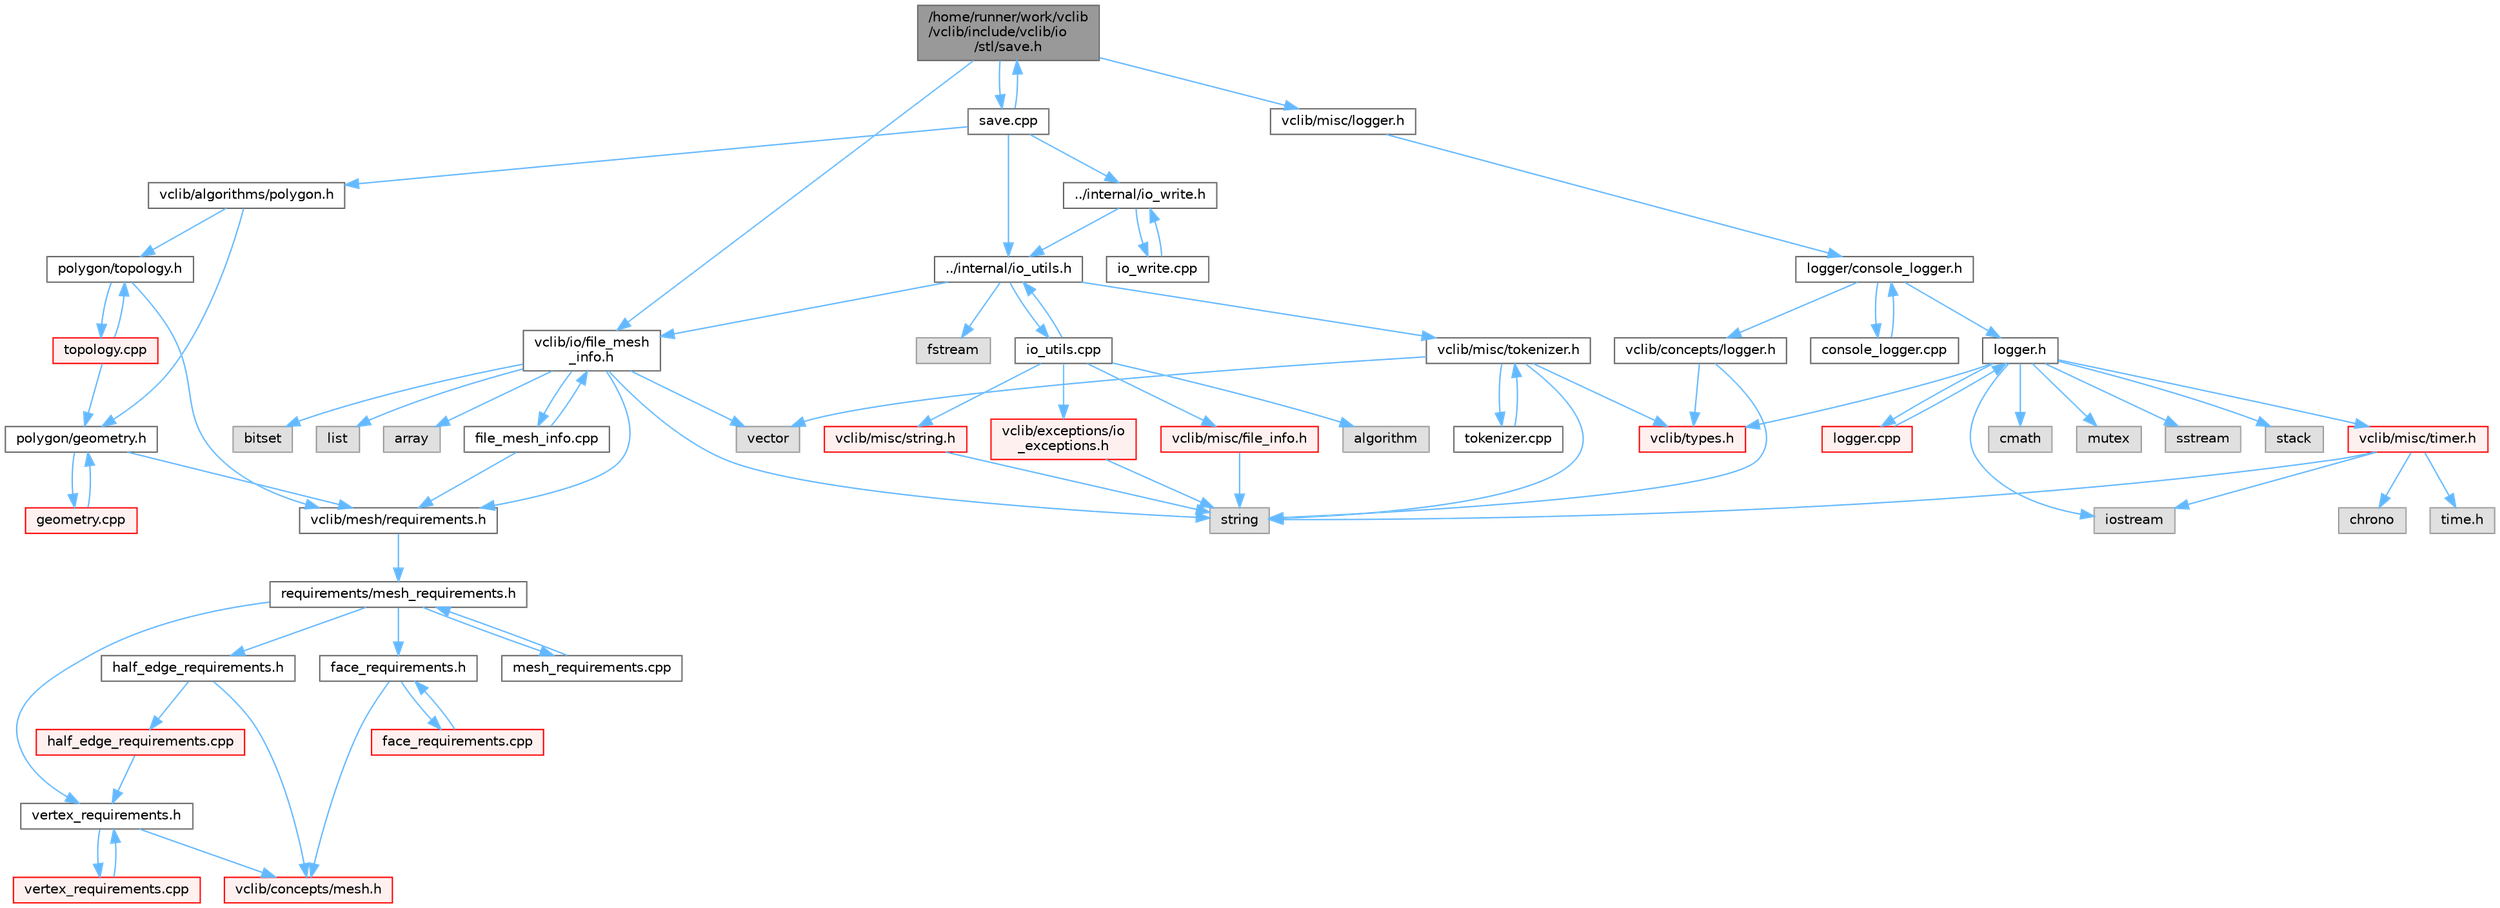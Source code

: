digraph "/home/runner/work/vclib/vclib/include/vclib/io/stl/save.h"
{
 // LATEX_PDF_SIZE
  bgcolor="transparent";
  edge [fontname=Helvetica,fontsize=10,labelfontname=Helvetica,labelfontsize=10];
  node [fontname=Helvetica,fontsize=10,shape=box,height=0.2,width=0.4];
  Node1 [label="/home/runner/work/vclib\l/vclib/include/vclib/io\l/stl/save.h",height=0.2,width=0.4,color="gray40", fillcolor="grey60", style="filled", fontcolor="black",tooltip=" "];
  Node1 -> Node2 [color="steelblue1",style="solid"];
  Node2 [label="vclib/io/file_mesh\l_info.h",height=0.2,width=0.4,color="grey40", fillcolor="white", style="filled",URL="$file__mesh__info_8h.html",tooltip=" "];
  Node2 -> Node3 [color="steelblue1",style="solid"];
  Node3 [label="array",height=0.2,width=0.4,color="grey60", fillcolor="#E0E0E0", style="filled",tooltip=" "];
  Node2 -> Node4 [color="steelblue1",style="solid"];
  Node4 [label="list",height=0.2,width=0.4,color="grey60", fillcolor="#E0E0E0", style="filled",tooltip=" "];
  Node2 -> Node5 [color="steelblue1",style="solid"];
  Node5 [label="string",height=0.2,width=0.4,color="grey60", fillcolor="#E0E0E0", style="filled",tooltip=" "];
  Node2 -> Node6 [color="steelblue1",style="solid"];
  Node6 [label="vector",height=0.2,width=0.4,color="grey60", fillcolor="#E0E0E0", style="filled",tooltip=" "];
  Node2 -> Node7 [color="steelblue1",style="solid"];
  Node7 [label="bitset",height=0.2,width=0.4,color="grey60", fillcolor="#E0E0E0", style="filled",tooltip=" "];
  Node2 -> Node8 [color="steelblue1",style="solid"];
  Node8 [label="vclib/mesh/requirements.h",height=0.2,width=0.4,color="grey40", fillcolor="white", style="filled",URL="$requirements_8h.html",tooltip=" "];
  Node8 -> Node9 [color="steelblue1",style="solid"];
  Node9 [label="requirements/mesh_requirements.h",height=0.2,width=0.4,color="grey40", fillcolor="white", style="filled",URL="$mesh__requirements_8h.html",tooltip=" "];
  Node9 -> Node10 [color="steelblue1",style="solid"];
  Node10 [label="half_edge_requirements.h",height=0.2,width=0.4,color="grey40", fillcolor="white", style="filled",URL="$half__edge__requirements_8h.html",tooltip=" "];
  Node10 -> Node11 [color="steelblue1",style="solid"];
  Node11 [label="vclib/concepts/mesh.h",height=0.2,width=0.4,color="red", fillcolor="#FFF0F0", style="filled",URL="$concepts_2mesh_8h.html",tooltip=" "];
  Node10 -> Node75 [color="steelblue1",style="solid"];
  Node75 [label="half_edge_requirements.cpp",height=0.2,width=0.4,color="red", fillcolor="#FFF0F0", style="filled",URL="$half__edge__requirements_8cpp.html",tooltip=" "];
  Node75 -> Node76 [color="steelblue1",style="solid"];
  Node76 [label="vertex_requirements.h",height=0.2,width=0.4,color="grey40", fillcolor="white", style="filled",URL="$vertex__requirements_8h.html",tooltip=" "];
  Node76 -> Node11 [color="steelblue1",style="solid"];
  Node76 -> Node77 [color="steelblue1",style="solid"];
  Node77 [label="vertex_requirements.cpp",height=0.2,width=0.4,color="red", fillcolor="#FFF0F0", style="filled",URL="$vertex__requirements_8cpp.html",tooltip=" "];
  Node77 -> Node76 [color="steelblue1",style="solid"];
  Node9 -> Node156 [color="steelblue1",style="solid"];
  Node156 [label="face_requirements.h",height=0.2,width=0.4,color="grey40", fillcolor="white", style="filled",URL="$face__requirements_8h.html",tooltip=" "];
  Node156 -> Node11 [color="steelblue1",style="solid"];
  Node156 -> Node157 [color="steelblue1",style="solid"];
  Node157 [label="face_requirements.cpp",height=0.2,width=0.4,color="red", fillcolor="#FFF0F0", style="filled",URL="$face__requirements_8cpp.html",tooltip=" "];
  Node157 -> Node156 [color="steelblue1",style="solid"];
  Node9 -> Node76 [color="steelblue1",style="solid"];
  Node9 -> Node181 [color="steelblue1",style="solid"];
  Node181 [label="mesh_requirements.cpp",height=0.2,width=0.4,color="grey40", fillcolor="white", style="filled",URL="$mesh__requirements_8cpp.html",tooltip=" "];
  Node181 -> Node9 [color="steelblue1",style="solid"];
  Node2 -> Node182 [color="steelblue1",style="solid"];
  Node182 [label="file_mesh_info.cpp",height=0.2,width=0.4,color="grey40", fillcolor="white", style="filled",URL="$file__mesh__info_8cpp.html",tooltip=" "];
  Node182 -> Node2 [color="steelblue1",style="solid"];
  Node182 -> Node8 [color="steelblue1",style="solid"];
  Node1 -> Node183 [color="steelblue1",style="solid"];
  Node183 [label="vclib/misc/logger.h",height=0.2,width=0.4,color="grey40", fillcolor="white", style="filled",URL="$misc_2logger_8h.html",tooltip=" "];
  Node183 -> Node184 [color="steelblue1",style="solid"];
  Node184 [label="logger/console_logger.h",height=0.2,width=0.4,color="grey40", fillcolor="white", style="filled",URL="$console__logger_8h.html",tooltip=" "];
  Node184 -> Node185 [color="steelblue1",style="solid"];
  Node185 [label="logger.h",height=0.2,width=0.4,color="grey40", fillcolor="white", style="filled",URL="$misc_2logger_2logger_8h.html",tooltip=" "];
  Node185 -> Node41 [color="steelblue1",style="solid"];
  Node41 [label="cmath",height=0.2,width=0.4,color="grey60", fillcolor="#E0E0E0", style="filled",tooltip=" "];
  Node185 -> Node186 [color="steelblue1",style="solid"];
  Node186 [label="iostream",height=0.2,width=0.4,color="grey60", fillcolor="#E0E0E0", style="filled",tooltip=" "];
  Node185 -> Node187 [color="steelblue1",style="solid"];
  Node187 [label="mutex",height=0.2,width=0.4,color="grey60", fillcolor="#E0E0E0", style="filled",tooltip=" "];
  Node185 -> Node188 [color="steelblue1",style="solid"];
  Node188 [label="sstream",height=0.2,width=0.4,color="grey60", fillcolor="#E0E0E0", style="filled",tooltip=" "];
  Node185 -> Node189 [color="steelblue1",style="solid"];
  Node189 [label="stack",height=0.2,width=0.4,color="grey60", fillcolor="#E0E0E0", style="filled",tooltip=" "];
  Node185 -> Node190 [color="steelblue1",style="solid"];
  Node190 [label="vclib/misc/timer.h",height=0.2,width=0.4,color="red", fillcolor="#FFF0F0", style="filled",URL="$timer_8h.html",tooltip=" "];
  Node190 -> Node191 [color="steelblue1",style="solid"];
  Node191 [label="chrono",height=0.2,width=0.4,color="grey60", fillcolor="#E0E0E0", style="filled",tooltip=" "];
  Node190 -> Node186 [color="steelblue1",style="solid"];
  Node190 -> Node5 [color="steelblue1",style="solid"];
  Node190 -> Node192 [color="steelblue1",style="solid"];
  Node192 [label="time.h",height=0.2,width=0.4,color="grey60", fillcolor="#E0E0E0", style="filled",tooltip=" "];
  Node185 -> Node15 [color="steelblue1",style="solid"];
  Node15 [label="vclib/types.h",height=0.2,width=0.4,color="red", fillcolor="#FFF0F0", style="filled",URL="$types_8h.html",tooltip=" "];
  Node185 -> Node194 [color="steelblue1",style="solid"];
  Node194 [label="logger.cpp",height=0.2,width=0.4,color="red", fillcolor="#FFF0F0", style="filled",URL="$logger_8cpp.html",tooltip=" "];
  Node194 -> Node185 [color="steelblue1",style="solid"];
  Node184 -> Node196 [color="steelblue1",style="solid"];
  Node196 [label="vclib/concepts/logger.h",height=0.2,width=0.4,color="grey40", fillcolor="white", style="filled",URL="$concepts_2logger_8h.html",tooltip=" "];
  Node196 -> Node5 [color="steelblue1",style="solid"];
  Node196 -> Node15 [color="steelblue1",style="solid"];
  Node184 -> Node197 [color="steelblue1",style="solid"];
  Node197 [label="console_logger.cpp",height=0.2,width=0.4,color="grey40", fillcolor="white", style="filled",URL="$console__logger_8cpp.html",tooltip=" "];
  Node197 -> Node184 [color="steelblue1",style="solid"];
  Node1 -> Node198 [color="steelblue1",style="solid"];
  Node198 [label="save.cpp",height=0.2,width=0.4,color="grey40", fillcolor="white", style="filled",URL="$stl_2save_8cpp.html",tooltip=" "];
  Node198 -> Node1 [color="steelblue1",style="solid"];
  Node198 -> Node199 [color="steelblue1",style="solid"];
  Node199 [label="../internal/io_utils.h",height=0.2,width=0.4,color="grey40", fillcolor="white", style="filled",URL="$io__utils_8h.html",tooltip=" "];
  Node199 -> Node200 [color="steelblue1",style="solid"];
  Node200 [label="fstream",height=0.2,width=0.4,color="grey60", fillcolor="#E0E0E0", style="filled",tooltip=" "];
  Node199 -> Node2 [color="steelblue1",style="solid"];
  Node199 -> Node201 [color="steelblue1",style="solid"];
  Node201 [label="vclib/misc/tokenizer.h",height=0.2,width=0.4,color="grey40", fillcolor="white", style="filled",URL="$tokenizer_8h.html",tooltip=" "];
  Node201 -> Node5 [color="steelblue1",style="solid"];
  Node201 -> Node6 [color="steelblue1",style="solid"];
  Node201 -> Node15 [color="steelblue1",style="solid"];
  Node201 -> Node202 [color="steelblue1",style="solid"];
  Node202 [label="tokenizer.cpp",height=0.2,width=0.4,color="grey40", fillcolor="white", style="filled",URL="$tokenizer_8cpp.html",tooltip=" "];
  Node202 -> Node201 [color="steelblue1",style="solid"];
  Node199 -> Node203 [color="steelblue1",style="solid"];
  Node203 [label="io_utils.cpp",height=0.2,width=0.4,color="grey40", fillcolor="white", style="filled",URL="$io__utils_8cpp.html",tooltip=" "];
  Node203 -> Node199 [color="steelblue1",style="solid"];
  Node203 -> Node96 [color="steelblue1",style="solid"];
  Node96 [label="algorithm",height=0.2,width=0.4,color="grey60", fillcolor="#E0E0E0", style="filled",tooltip=" "];
  Node203 -> Node204 [color="steelblue1",style="solid"];
  Node204 [label="vclib/exceptions/io\l_exceptions.h",height=0.2,width=0.4,color="red", fillcolor="#FFF0F0", style="filled",URL="$io__exceptions_8h.html",tooltip=" "];
  Node204 -> Node5 [color="steelblue1",style="solid"];
  Node203 -> Node205 [color="steelblue1",style="solid"];
  Node205 [label="vclib/misc/file_info.h",height=0.2,width=0.4,color="red", fillcolor="#FFF0F0", style="filled",URL="$file__info_8h.html",tooltip=" "];
  Node205 -> Node5 [color="steelblue1",style="solid"];
  Node203 -> Node208 [color="steelblue1",style="solid"];
  Node208 [label="vclib/misc/string.h",height=0.2,width=0.4,color="red", fillcolor="#FFF0F0", style="filled",URL="$string_8h.html",tooltip=" "];
  Node208 -> Node5 [color="steelblue1",style="solid"];
  Node198 -> Node211 [color="steelblue1",style="solid"];
  Node211 [label="../internal/io_write.h",height=0.2,width=0.4,color="grey40", fillcolor="white", style="filled",URL="$io__write_8h.html",tooltip=" "];
  Node211 -> Node199 [color="steelblue1",style="solid"];
  Node211 -> Node212 [color="steelblue1",style="solid"];
  Node212 [label="io_write.cpp",height=0.2,width=0.4,color="grey40", fillcolor="white", style="filled",URL="$io__write_8cpp.html",tooltip=" "];
  Node212 -> Node211 [color="steelblue1",style="solid"];
  Node198 -> Node213 [color="steelblue1",style="solid"];
  Node213 [label="vclib/algorithms/polygon.h",height=0.2,width=0.4,color="grey40", fillcolor="white", style="filled",URL="$algorithms_2polygon_8h.html",tooltip=" "];
  Node213 -> Node214 [color="steelblue1",style="solid"];
  Node214 [label="polygon/geometry.h",height=0.2,width=0.4,color="grey40", fillcolor="white", style="filled",URL="$geometry_8h.html",tooltip=" "];
  Node214 -> Node8 [color="steelblue1",style="solid"];
  Node214 -> Node215 [color="steelblue1",style="solid"];
  Node215 [label="geometry.cpp",height=0.2,width=0.4,color="red", fillcolor="#FFF0F0", style="filled",URL="$geometry_8cpp.html",tooltip=" "];
  Node215 -> Node214 [color="steelblue1",style="solid"];
  Node213 -> Node249 [color="steelblue1",style="solid"];
  Node249 [label="polygon/topology.h",height=0.2,width=0.4,color="grey40", fillcolor="white", style="filled",URL="$polygon_2topology_8h.html",tooltip=" "];
  Node249 -> Node8 [color="steelblue1",style="solid"];
  Node249 -> Node250 [color="steelblue1",style="solid"];
  Node250 [label="topology.cpp",height=0.2,width=0.4,color="red", fillcolor="#FFF0F0", style="filled",URL="$polygon_2topology_8cpp.html",tooltip=" "];
  Node250 -> Node249 [color="steelblue1",style="solid"];
  Node250 -> Node214 [color="steelblue1",style="solid"];
}
